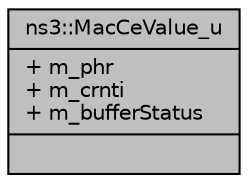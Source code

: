 digraph "ns3::MacCeValue_u"
{
  edge [fontname="Helvetica",fontsize="10",labelfontname="Helvetica",labelfontsize="10"];
  node [fontname="Helvetica",fontsize="10",shape=record];
  Node1 [label="{ns3::MacCeValue_u\n|+ m_phr\l+ m_crnti\l+ m_bufferStatus\l|}",height=0.2,width=0.4,color="black", fillcolor="grey75", style="filled", fontcolor="black"];
}
